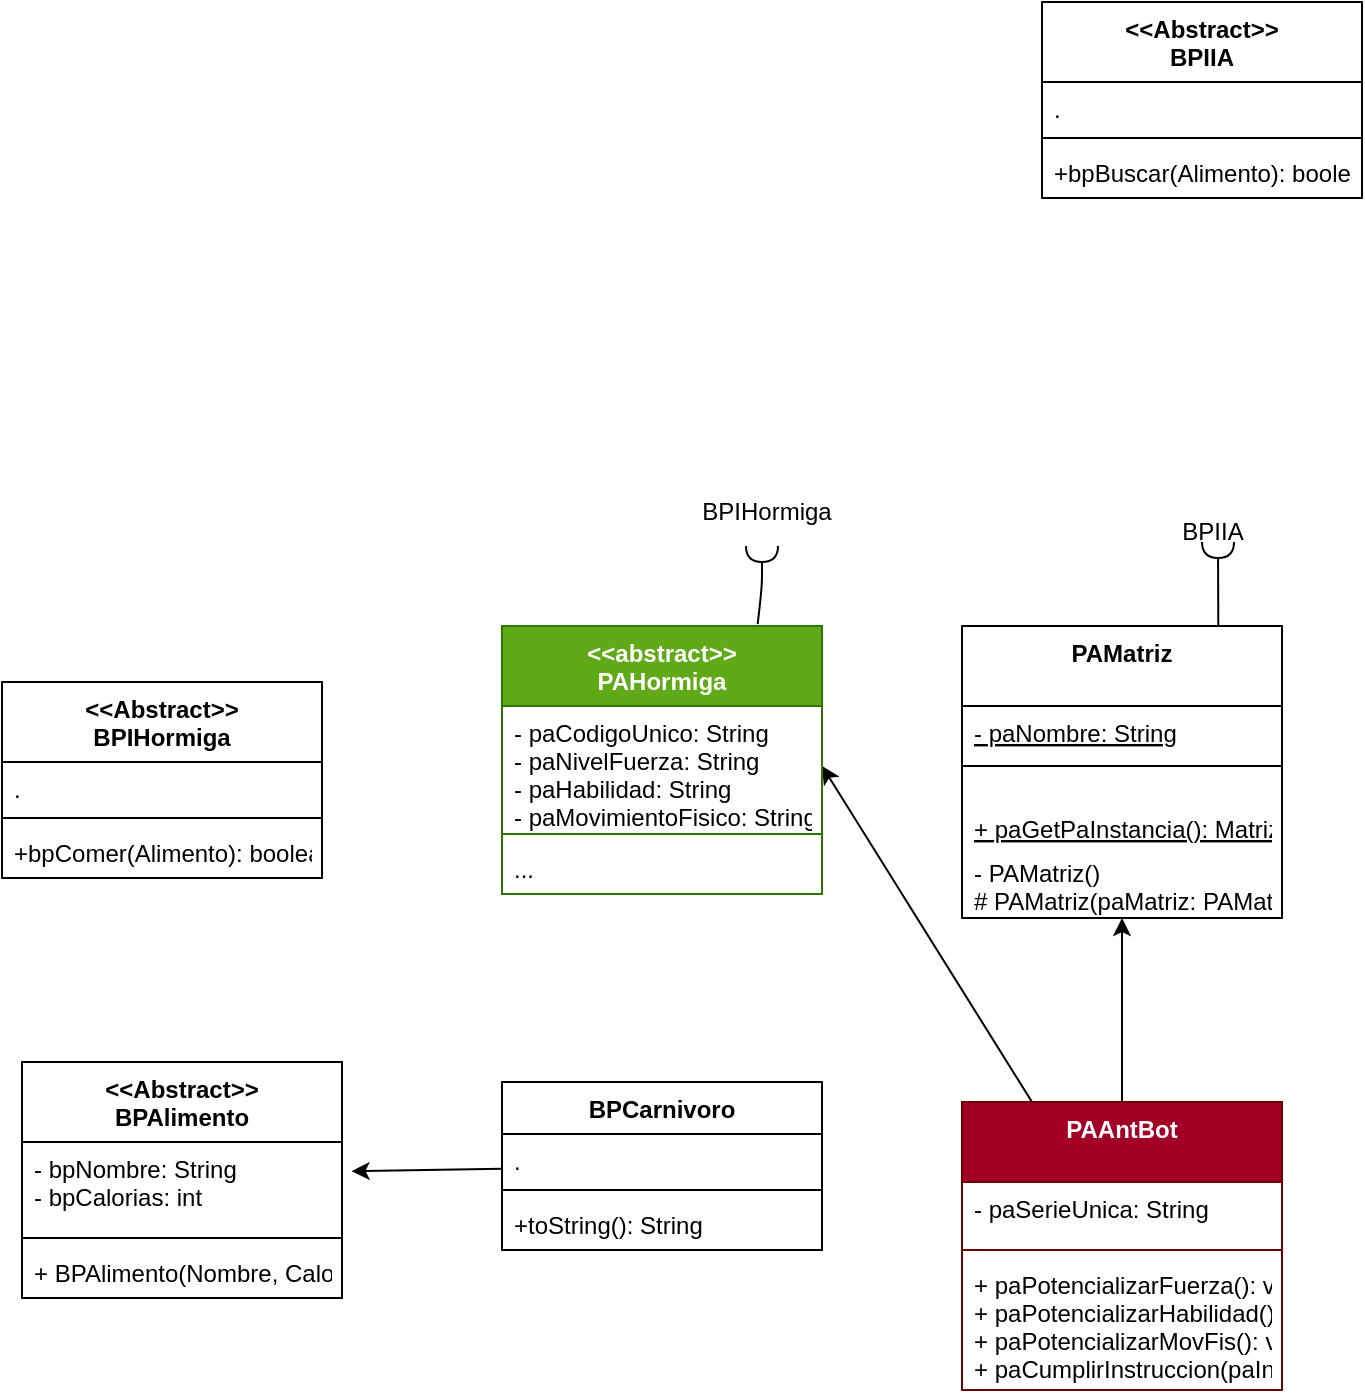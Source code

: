 <mxfile>
    <diagram id="lfxQ0-zbYSkstjMvkC8i" name="Página-1">
        <mxGraphModel dx="911" dy="719" grid="1" gridSize="10" guides="1" tooltips="1" connect="1" arrows="1" fold="1" page="1" pageScale="1" pageWidth="827" pageHeight="1169" math="0" shadow="0">
            <root>
                <mxCell id="0"/>
                <mxCell id="1" parent="0"/>
                <mxCell id="2" value="&lt;&lt;Abstract&gt;&gt;&#10;BPAlimento" style="swimlane;fontStyle=1;align=center;verticalAlign=top;childLayout=stackLayout;horizontal=1;startSize=40;horizontalStack=0;resizeParent=1;resizeParentMax=0;resizeLast=0;collapsible=1;marginBottom=0;" vertex="1" parent="1">
                    <mxGeometry x="130" y="710" width="160" height="118" as="geometry"/>
                </mxCell>
                <mxCell id="3" value="- bpNombre: String&#10;- bpCalorias: int" style="text;strokeColor=none;fillColor=none;align=left;verticalAlign=top;spacingLeft=4;spacingRight=4;overflow=hidden;rotatable=0;points=[[0,0.5],[1,0.5]];portConstraint=eastwest;" vertex="1" parent="2">
                    <mxGeometry y="40" width="160" height="44" as="geometry"/>
                </mxCell>
                <mxCell id="4" value="" style="line;strokeWidth=1;fillColor=none;align=left;verticalAlign=middle;spacingTop=-1;spacingLeft=3;spacingRight=3;rotatable=0;labelPosition=right;points=[];portConstraint=eastwest;strokeColor=inherit;" vertex="1" parent="2">
                    <mxGeometry y="84" width="160" height="8" as="geometry"/>
                </mxCell>
                <mxCell id="5" value="+ BPAlimento(Nombre, Calorias)" style="text;strokeColor=none;fillColor=none;align=left;verticalAlign=top;spacingLeft=4;spacingRight=4;overflow=hidden;rotatable=0;points=[[0,0.5],[1,0.5]];portConstraint=eastwest;" vertex="1" parent="2">
                    <mxGeometry y="92" width="160" height="26" as="geometry"/>
                </mxCell>
                <mxCell id="31" style="edgeStyle=none;html=1;entryX=1.03;entryY=0.332;entryDx=0;entryDy=0;entryPerimeter=0;" edge="1" parent="1" source="6" target="3">
                    <mxGeometry relative="1" as="geometry"/>
                </mxCell>
                <mxCell id="6" value="BPCarnivoro" style="swimlane;fontStyle=1;align=center;verticalAlign=top;childLayout=stackLayout;horizontal=1;startSize=26;horizontalStack=0;resizeParent=1;resizeParentMax=0;resizeLast=0;collapsible=1;marginBottom=0;" vertex="1" parent="1">
                    <mxGeometry x="370" y="720" width="160" height="84" as="geometry"/>
                </mxCell>
                <mxCell id="7" value="." style="text;strokeColor=none;fillColor=none;align=left;verticalAlign=top;spacingLeft=4;spacingRight=4;overflow=hidden;rotatable=0;points=[[0,0.5],[1,0.5]];portConstraint=eastwest;" vertex="1" parent="6">
                    <mxGeometry y="26" width="160" height="24" as="geometry"/>
                </mxCell>
                <mxCell id="8" value="" style="line;strokeWidth=1;fillColor=none;align=left;verticalAlign=middle;spacingTop=-1;spacingLeft=3;spacingRight=3;rotatable=0;labelPosition=right;points=[];portConstraint=eastwest;strokeColor=inherit;" vertex="1" parent="6">
                    <mxGeometry y="50" width="160" height="8" as="geometry"/>
                </mxCell>
                <mxCell id="9" value="+toString(): String" style="text;strokeColor=none;fillColor=none;align=left;verticalAlign=top;spacingLeft=4;spacingRight=4;overflow=hidden;rotatable=0;points=[[0,0.5],[1,0.5]];portConstraint=eastwest;" vertex="1" parent="6">
                    <mxGeometry y="58" width="160" height="26" as="geometry"/>
                </mxCell>
                <mxCell id="10" value="&lt;&lt;Abstract&gt;&gt;&#10;BPIHormiga" style="swimlane;fontStyle=1;align=center;verticalAlign=top;childLayout=stackLayout;horizontal=1;startSize=40;horizontalStack=0;resizeParent=1;resizeParentMax=0;resizeLast=0;collapsible=1;marginBottom=0;" vertex="1" parent="1">
                    <mxGeometry x="120" y="520" width="160" height="98" as="geometry"/>
                </mxCell>
                <mxCell id="11" value="." style="text;strokeColor=none;fillColor=none;align=left;verticalAlign=top;spacingLeft=4;spacingRight=4;overflow=hidden;rotatable=0;points=[[0,0.5],[1,0.5]];portConstraint=eastwest;" vertex="1" parent="10">
                    <mxGeometry y="40" width="160" height="24" as="geometry"/>
                </mxCell>
                <mxCell id="12" value="" style="line;strokeWidth=1;fillColor=none;align=left;verticalAlign=middle;spacingTop=-1;spacingLeft=3;spacingRight=3;rotatable=0;labelPosition=right;points=[];portConstraint=eastwest;strokeColor=inherit;" vertex="1" parent="10">
                    <mxGeometry y="64" width="160" height="8" as="geometry"/>
                </mxCell>
                <mxCell id="13" value="+bpComer(Alimento): boolean" style="text;strokeColor=none;fillColor=none;align=left;verticalAlign=top;spacingLeft=4;spacingRight=4;overflow=hidden;rotatable=0;points=[[0,0.5],[1,0.5]];portConstraint=eastwest;" vertex="1" parent="10">
                    <mxGeometry y="72" width="160" height="26" as="geometry"/>
                </mxCell>
                <mxCell id="14" value="&lt;&lt;Abstract&gt;&gt;&#10;BPIIA" style="swimlane;fontStyle=1;align=center;verticalAlign=top;childLayout=stackLayout;horizontal=1;startSize=40;horizontalStack=0;resizeParent=1;resizeParentMax=0;resizeLast=0;collapsible=1;marginBottom=0;" vertex="1" parent="1">
                    <mxGeometry x="640" y="180" width="160" height="98" as="geometry"/>
                </mxCell>
                <mxCell id="15" value="." style="text;strokeColor=none;fillColor=none;align=left;verticalAlign=top;spacingLeft=4;spacingRight=4;overflow=hidden;rotatable=0;points=[[0,0.5],[1,0.5]];portConstraint=eastwest;" vertex="1" parent="14">
                    <mxGeometry y="40" width="160" height="24" as="geometry"/>
                </mxCell>
                <mxCell id="16" value="" style="line;strokeWidth=1;fillColor=none;align=left;verticalAlign=middle;spacingTop=-1;spacingLeft=3;spacingRight=3;rotatable=0;labelPosition=right;points=[];portConstraint=eastwest;strokeColor=inherit;" vertex="1" parent="14">
                    <mxGeometry y="64" width="160" height="8" as="geometry"/>
                </mxCell>
                <mxCell id="17" value="+bpBuscar(Alimento): boolean" style="text;strokeColor=none;fillColor=none;align=left;verticalAlign=top;spacingLeft=4;spacingRight=4;overflow=hidden;rotatable=0;points=[[0,0.5],[1,0.5]];portConstraint=eastwest;" vertex="1" parent="14">
                    <mxGeometry y="72" width="160" height="26" as="geometry"/>
                </mxCell>
                <mxCell id="39" style="edgeStyle=none;html=1;endArrow=classic;endFill=1;" edge="1" parent="1" source="27" target="26">
                    <mxGeometry relative="1" as="geometry"/>
                </mxCell>
                <mxCell id="40" style="edgeStyle=none;html=1;entryX=1;entryY=0.5;entryDx=0;entryDy=0;endArrow=classic;endFill=1;" edge="1" parent="1" source="27" target="19">
                    <mxGeometry relative="1" as="geometry"/>
                </mxCell>
                <mxCell id="27" value="PAAntBot" style="swimlane;fontStyle=1;align=center;verticalAlign=top;childLayout=stackLayout;horizontal=1;startSize=40;horizontalStack=0;resizeParent=1;resizeParentMax=0;resizeLast=0;collapsible=1;marginBottom=0;fillColor=#a20025;fontColor=#ffffff;strokeColor=#6F0000;" vertex="1" parent="1">
                    <mxGeometry x="600" y="730" width="160" height="144" as="geometry"/>
                </mxCell>
                <mxCell id="28" value="- paSerieUnica: String" style="text;strokeColor=none;fillColor=none;align=left;verticalAlign=top;spacingLeft=4;spacingRight=4;overflow=hidden;rotatable=0;points=[[0,0.5],[1,0.5]];portConstraint=eastwest;" vertex="1" parent="27">
                    <mxGeometry y="40" width="160" height="30" as="geometry"/>
                </mxCell>
                <mxCell id="29" value="" style="line;strokeWidth=1;fillColor=none;align=left;verticalAlign=middle;spacingTop=-1;spacingLeft=3;spacingRight=3;rotatable=0;labelPosition=right;points=[];portConstraint=eastwest;strokeColor=inherit;" vertex="1" parent="27">
                    <mxGeometry y="70" width="160" height="8" as="geometry"/>
                </mxCell>
                <mxCell id="30" value="+ paPotencializarFuerza(): void&#10;+ paPotencializarHabilidad(): void&#10;+ paPotencializarMovFis(): void&#10;+ paCumplirInstruccion(paInstruccion: PAIManipular): void" style="text;strokeColor=none;fillColor=none;align=left;verticalAlign=top;spacingLeft=4;spacingRight=4;overflow=hidden;rotatable=0;points=[[0,0.5],[1,0.5]];portConstraint=eastwest;" vertex="1" parent="27">
                    <mxGeometry y="78" width="160" height="66" as="geometry"/>
                </mxCell>
                <mxCell id="34" value="" style="group" vertex="1" connectable="0" parent="1">
                    <mxGeometry x="370" y="420" width="177" height="206" as="geometry"/>
                </mxCell>
                <mxCell id="32" style="edgeStyle=none;html=1;endArrow=halfCircle;endFill=0;exitX=0.799;exitY=-0.007;exitDx=0;exitDy=0;exitPerimeter=0;" edge="1" parent="34" source="18">
                    <mxGeometry relative="1" as="geometry">
                        <mxPoint x="130" y="32" as="targetPoint"/>
                        <Array as="points">
                            <mxPoint x="130" y="52"/>
                            <mxPoint x="130" y="42"/>
                        </Array>
                    </mxGeometry>
                </mxCell>
                <mxCell id="18" value="&lt;&lt;abstract&gt;&gt;&#10;PAHormiga" style="swimlane;fontStyle=1;align=center;verticalAlign=top;childLayout=stackLayout;horizontal=1;startSize=40;horizontalStack=0;resizeParent=1;resizeParentMax=0;resizeLast=0;collapsible=1;marginBottom=0;fillColor=#60a917;fontColor=#ffffff;strokeColor=#2D7600;" vertex="1" parent="34">
                    <mxGeometry y="72" width="160" height="134" as="geometry"/>
                </mxCell>
                <mxCell id="19" value="- paCodigoUnico: String&#10;- paNivelFuerza: String&#10;- paHabilidad: String&#10;- paMovimientoFisico: String" style="text;strokeColor=none;fillColor=none;align=left;verticalAlign=top;spacingLeft=4;spacingRight=4;overflow=hidden;rotatable=0;points=[[0,0.5],[1,0.5]];portConstraint=eastwest;" vertex="1" parent="18">
                    <mxGeometry y="40" width="160" height="60" as="geometry"/>
                </mxCell>
                <mxCell id="20" value="" style="line;strokeWidth=1;fillColor=none;align=left;verticalAlign=middle;spacingTop=-1;spacingLeft=3;spacingRight=3;rotatable=0;labelPosition=right;points=[];portConstraint=eastwest;strokeColor=inherit;" vertex="1" parent="18">
                    <mxGeometry y="100" width="160" height="8" as="geometry"/>
                </mxCell>
                <mxCell id="21" value="..." style="text;strokeColor=none;fillColor=none;align=left;verticalAlign=top;spacingLeft=4;spacingRight=4;overflow=hidden;rotatable=0;points=[[0,0.5],[1,0.5]];portConstraint=eastwest;" vertex="1" parent="18">
                    <mxGeometry y="108" width="160" height="26" as="geometry"/>
                </mxCell>
                <mxCell id="33" value="BPIHormiga" style="text;html=1;align=center;verticalAlign=middle;resizable=0;points=[];autosize=1;strokeColor=none;fillColor=none;" vertex="1" parent="34">
                    <mxGeometry x="87" width="90" height="30" as="geometry"/>
                </mxCell>
                <mxCell id="38" value="" style="group" vertex="1" connectable="0" parent="1">
                    <mxGeometry x="600" y="430" width="160" height="208" as="geometry"/>
                </mxCell>
                <mxCell id="36" style="edgeStyle=none;html=1;endArrow=halfCircle;endFill=0;exitX=0.801;exitY=0.011;exitDx=0;exitDy=0;exitPerimeter=0;" edge="1" parent="38" source="22">
                    <mxGeometry relative="1" as="geometry">
                        <mxPoint x="128" y="20" as="targetPoint"/>
                    </mxGeometry>
                </mxCell>
                <mxCell id="22" value="PAMatriz" style="swimlane;fontStyle=1;align=center;verticalAlign=top;childLayout=stackLayout;horizontal=1;startSize=40;horizontalStack=0;resizeParent=1;resizeParentMax=0;resizeLast=0;collapsible=1;marginBottom=0;" vertex="1" parent="38">
                    <mxGeometry y="62" width="160" height="146" as="geometry"/>
                </mxCell>
                <mxCell id="23" value="- paNombre: String" style="text;strokeColor=none;fillColor=none;align=left;verticalAlign=top;spacingLeft=4;spacingRight=4;overflow=hidden;rotatable=0;points=[[0,0.5],[1,0.5]];portConstraint=eastwest;fontStyle=4" vertex="1" parent="22">
                    <mxGeometry y="40" width="160" height="26" as="geometry"/>
                </mxCell>
                <mxCell id="24" value="" style="line;strokeWidth=1;fillColor=none;align=left;verticalAlign=middle;spacingTop=-1;spacingLeft=3;spacingRight=3;rotatable=0;labelPosition=right;points=[];portConstraint=eastwest;strokeColor=inherit;" vertex="1" parent="22">
                    <mxGeometry y="66" width="160" height="8" as="geometry"/>
                </mxCell>
                <mxCell id="25" value="&#10;+ paGetPaInstancia(): Matriz" style="text;strokeColor=none;fillColor=none;align=left;verticalAlign=top;spacingLeft=4;spacingRight=4;overflow=hidden;rotatable=0;points=[[0,0.5],[1,0.5]];portConstraint=eastwest;fontStyle=4" vertex="1" parent="22">
                    <mxGeometry y="74" width="160" height="36" as="geometry"/>
                </mxCell>
                <mxCell id="26" value="- PAMatriz()&#10;# PAMatriz(paMatriz: PAMatriz)" style="text;strokeColor=none;fillColor=none;align=left;verticalAlign=top;spacingLeft=4;spacingRight=4;overflow=hidden;rotatable=0;points=[[0,0.5],[1,0.5]];portConstraint=eastwest;" vertex="1" parent="22">
                    <mxGeometry y="110" width="160" height="36" as="geometry"/>
                </mxCell>
                <mxCell id="37" value="BPIIA" style="text;html=1;align=center;verticalAlign=middle;resizable=0;points=[];autosize=1;strokeColor=none;fillColor=none;" vertex="1" parent="38">
                    <mxGeometry x="100" width="50" height="30" as="geometry"/>
                </mxCell>
            </root>
        </mxGraphModel>
    </diagram>
</mxfile>